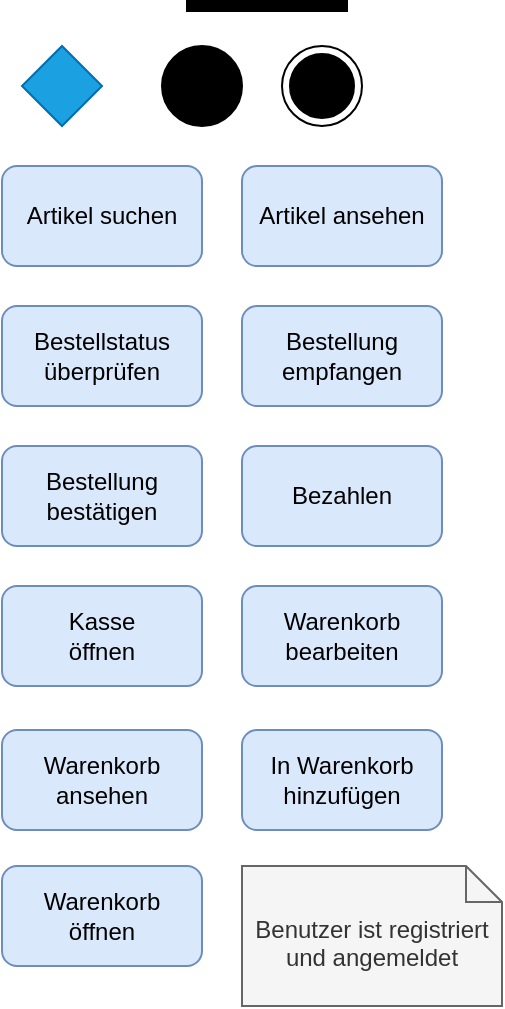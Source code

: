 <mxfile version="20.5.3" type="github">
  <diagram id="ceIqSiCKN5g5D9J3uBrV" name="Seite-1">
    <mxGraphModel dx="1186" dy="-402" grid="1" gridSize="10" guides="1" tooltips="1" connect="1" arrows="1" fold="1" page="1" pageScale="1" pageWidth="827" pageHeight="1169" math="0" shadow="0">
      <root>
        <mxCell id="0" />
        <mxCell id="1" parent="0" />
        <mxCell id="LKf0_QzgHsAnqF3-CHD4-2" value="" style="ellipse;fillColor=strokeColor;" vertex="1" parent="1">
          <mxGeometry x="120" y="1380" width="40" height="40" as="geometry" />
        </mxCell>
        <mxCell id="LKf0_QzgHsAnqF3-CHD4-4" value="Artikel suchen" style="rounded=1;whiteSpace=wrap;html=1;fillColor=#dae8fc;strokeColor=#6c8ebf;" vertex="1" parent="1">
          <mxGeometry x="40" y="1440" width="100" height="50" as="geometry" />
        </mxCell>
        <mxCell id="LKf0_QzgHsAnqF3-CHD4-8" value="" style="rhombus;whiteSpace=wrap;html=1;fillColor=#1ba1e2;fontColor=#ffffff;strokeColor=#006EAF;" vertex="1" parent="1">
          <mxGeometry x="50" y="1380" width="40" height="40" as="geometry" />
        </mxCell>
        <mxCell id="LKf0_QzgHsAnqF3-CHD4-10" value="Artikel ansehen" style="rounded=1;whiteSpace=wrap;html=1;fillColor=#dae8fc;strokeColor=#6c8ebf;" vertex="1" parent="1">
          <mxGeometry x="160" y="1440" width="100" height="50" as="geometry" />
        </mxCell>
        <mxCell id="LKf0_QzgHsAnqF3-CHD4-14" value="Warenkorb&lt;br&gt;öffnen" style="rounded=1;whiteSpace=wrap;html=1;fillColor=#dae8fc;strokeColor=#6c8ebf;" vertex="1" parent="1">
          <mxGeometry x="40" y="1790" width="100" height="50" as="geometry" />
        </mxCell>
        <mxCell id="LKf0_QzgHsAnqF3-CHD4-16" value="Bestellung&lt;br&gt;bestätigen" style="rounded=1;whiteSpace=wrap;html=1;fillColor=#dae8fc;strokeColor=#6c8ebf;" vertex="1" parent="1">
          <mxGeometry x="40" y="1580" width="100" height="50" as="geometry" />
        </mxCell>
        <mxCell id="LKf0_QzgHsAnqF3-CHD4-18" value="Bezahlen" style="rounded=1;whiteSpace=wrap;html=1;fillColor=#dae8fc;strokeColor=#6c8ebf;" vertex="1" parent="1">
          <mxGeometry x="160" y="1580" width="100" height="50" as="geometry" />
        </mxCell>
        <mxCell id="LKf0_QzgHsAnqF3-CHD4-20" value="Bestellstatus&lt;br&gt;überprüfen" style="rounded=1;whiteSpace=wrap;html=1;fillColor=#dae8fc;strokeColor=#6c8ebf;" vertex="1" parent="1">
          <mxGeometry x="40" y="1510" width="100" height="50" as="geometry" />
        </mxCell>
        <mxCell id="LKf0_QzgHsAnqF3-CHD4-22" value="Bestellung&lt;br&gt;empfangen" style="rounded=1;whiteSpace=wrap;html=1;fillColor=#dae8fc;strokeColor=#6c8ebf;" vertex="1" parent="1">
          <mxGeometry x="160" y="1510" width="100" height="50" as="geometry" />
        </mxCell>
        <mxCell id="LKf0_QzgHsAnqF3-CHD4-23" value="" style="ellipse;html=1;shape=endState;fillColor=strokeColor;" vertex="1" parent="1">
          <mxGeometry x="180" y="1380" width="40" height="40" as="geometry" />
        </mxCell>
        <mxCell id="LKf0_QzgHsAnqF3-CHD4-25" value="Kasse&lt;br&gt;öffnen" style="rounded=1;whiteSpace=wrap;html=1;fillColor=#dae8fc;strokeColor=#6c8ebf;" vertex="1" parent="1">
          <mxGeometry x="40" y="1650" width="100" height="50" as="geometry" />
        </mxCell>
        <mxCell id="LKf0_QzgHsAnqF3-CHD4-30" value="Warenkorb&lt;br&gt;ansehen" style="rounded=1;whiteSpace=wrap;html=1;fillColor=#dae8fc;strokeColor=#6c8ebf;" vertex="1" parent="1">
          <mxGeometry x="40" y="1722" width="100" height="50" as="geometry" />
        </mxCell>
        <mxCell id="LKf0_QzgHsAnqF3-CHD4-32" value="Warenkorb&lt;br&gt;bearbeiten" style="rounded=1;whiteSpace=wrap;html=1;fillColor=#dae8fc;strokeColor=#6c8ebf;" vertex="1" parent="1">
          <mxGeometry x="160" y="1650" width="100" height="50" as="geometry" />
        </mxCell>
        <mxCell id="LKf0_QzgHsAnqF3-CHD4-35" value="Benutzer ist registriert&lt;br&gt;und angemeldet" style="shape=note2;boundedLbl=1;whiteSpace=wrap;html=1;size=18;verticalAlign=top;align=center;fillColor=#f5f5f5;fontColor=#333333;strokeColor=#666666;" vertex="1" parent="1">
          <mxGeometry x="160" y="1790" width="130" height="70" as="geometry" />
        </mxCell>
        <mxCell id="LKf0_QzgHsAnqF3-CHD4-37" value="" style="html=1;points=[];perimeter=orthogonalPerimeter;fillColor=strokeColor;rotation=90;" vertex="1" parent="1">
          <mxGeometry x="170" y="1320" width="5" height="80" as="geometry" />
        </mxCell>
        <mxCell id="LKf0_QzgHsAnqF3-CHD4-41" value="In Warenkorb&lt;br&gt;hinzufügen" style="rounded=1;whiteSpace=wrap;html=1;fillColor=#dae8fc;strokeColor=#6c8ebf;" vertex="1" parent="1">
          <mxGeometry x="160" y="1722" width="100" height="50" as="geometry" />
        </mxCell>
      </root>
    </mxGraphModel>
  </diagram>
</mxfile>
